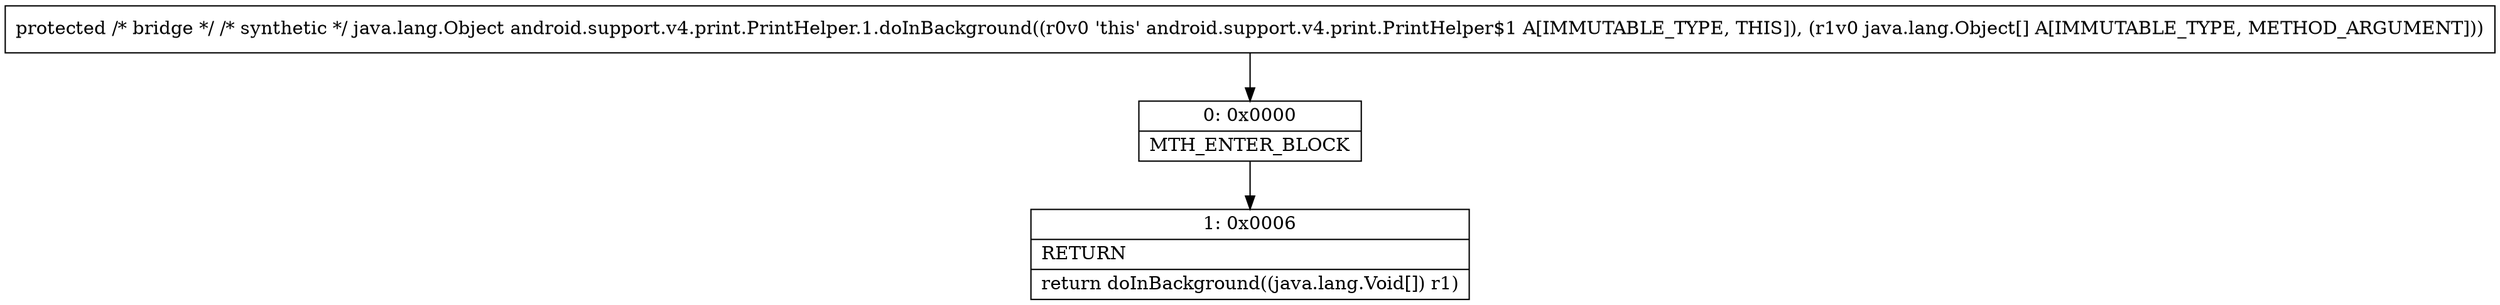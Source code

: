 digraph "CFG forandroid.support.v4.print.PrintHelper.1.doInBackground([Ljava\/lang\/Object;)Ljava\/lang\/Object;" {
Node_0 [shape=record,label="{0\:\ 0x0000|MTH_ENTER_BLOCK\l}"];
Node_1 [shape=record,label="{1\:\ 0x0006|RETURN\l|return doInBackground((java.lang.Void[]) r1)\l}"];
MethodNode[shape=record,label="{protected \/* bridge *\/ \/* synthetic *\/ java.lang.Object android.support.v4.print.PrintHelper.1.doInBackground((r0v0 'this' android.support.v4.print.PrintHelper$1 A[IMMUTABLE_TYPE, THIS]), (r1v0 java.lang.Object[] A[IMMUTABLE_TYPE, METHOD_ARGUMENT])) }"];
MethodNode -> Node_0;
Node_0 -> Node_1;
}

